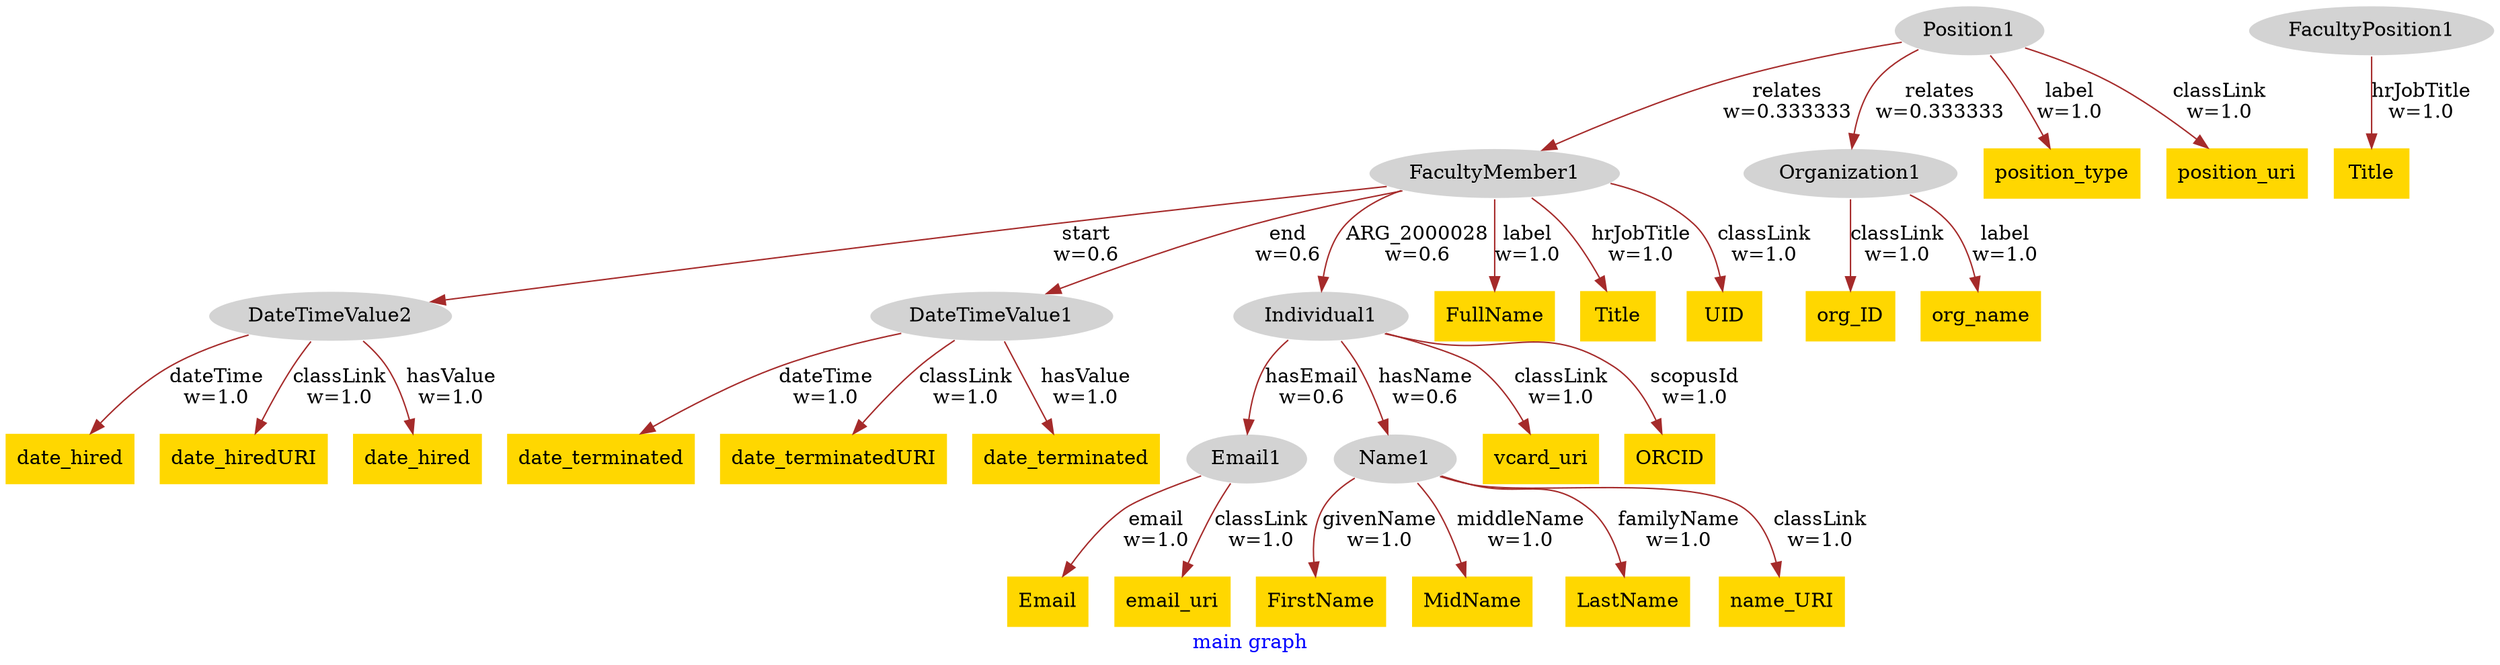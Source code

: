 digraph n0 {
fontcolor="blue"
remincross="true"
label="main graph"
n1[style="filled",color="white",fillcolor="lightgray",label="FacultyMember1"];
n2[style="filled",color="white",fillcolor="lightgray",label="DateTimeValue2"];
n3[style="filled",color="white",fillcolor="lightgray",label="DateTimeValue1"];
n4[style="filled",color="white",fillcolor="lightgray",label="Individual1"];
n5[style="filled",color="white",fillcolor="lightgray",label="Email1"];
n6[style="filled",color="white",fillcolor="lightgray",label="Name1"];
n7[shape="plaintext",style="filled",fillcolor="gold",label="FirstName"];
n8[shape="plaintext",style="filled",fillcolor="gold",label="FullName"];
n9[shape="plaintext",style="filled",fillcolor="gold",label="MidName"];
n10[shape="plaintext",style="filled",fillcolor="gold",label="LastName"];
n11[shape="plaintext",style="filled",fillcolor="gold",label="date_hired"];
n12[shape="plaintext",style="filled",fillcolor="gold",label="Email"];
n13[shape="plaintext",style="filled",fillcolor="gold",label="Title"];
n14[shape="plaintext",style="filled",fillcolor="gold",label="date_terminated"];
n15[shape="plaintext",style="filled",fillcolor="gold",label="date_hiredURI"];
n16[shape="plaintext",style="filled",fillcolor="gold",label="UID"];
n17[shape="plaintext",style="filled",fillcolor="gold",label="date_terminatedURI"];
n18[shape="plaintext",style="filled",fillcolor="gold",label="email_uri"];
n19[shape="plaintext",style="filled",fillcolor="gold",label="name_URI"];
n20[shape="plaintext",style="filled",fillcolor="gold",label="vcard_uri"];
n21[shape="plaintext",style="filled",fillcolor="gold",label="ORCID"];
n22[shape="plaintext",style="filled",fillcolor="gold",label="date_hired"];
n23[shape="plaintext",style="filled",fillcolor="gold",label="date_terminated"];
n24[style="filled",color="white",fillcolor="lightgray",label="FacultyPosition1"];
n25[shape="plaintext",style="filled",fillcolor="gold",label="Title"];
n26[style="filled",color="white",fillcolor="lightgray",label="Position1"];
n27[style="filled",color="white",fillcolor="lightgray",label="Organization1"];
n28[shape="plaintext",style="filled",fillcolor="gold",label="position_type"];
n29[shape="plaintext",style="filled",fillcolor="gold",label="org_ID"];
n30[shape="plaintext",style="filled",fillcolor="gold",label="position_uri"];
n31[shape="plaintext",style="filled",fillcolor="gold",label="org_name"];
n1 -> n2[color="brown",fontcolor="black",label="start\nw=0.6"]
n1 -> n3[color="brown",fontcolor="black",label="end\nw=0.6"]
n1 -> n4[color="brown",fontcolor="black",label="ARG_2000028\nw=0.6"]
n4 -> n5[color="brown",fontcolor="black",label="hasEmail\nw=0.6"]
n4 -> n6[color="brown",fontcolor="black",label="hasName\nw=0.6"]
n6 -> n7[color="brown",fontcolor="black",label="givenName\nw=1.0"]
n1 -> n8[color="brown",fontcolor="black",label="label\nw=1.0"]
n6 -> n9[color="brown",fontcolor="black",label="middleName\nw=1.0"]
n6 -> n10[color="brown",fontcolor="black",label="familyName\nw=1.0"]
n2 -> n11[color="brown",fontcolor="black",label="dateTime\nw=1.0"]
n5 -> n12[color="brown",fontcolor="black",label="email\nw=1.0"]
n1 -> n13[color="brown",fontcolor="black",label="hrJobTitle\nw=1.0"]
n3 -> n14[color="brown",fontcolor="black",label="dateTime\nw=1.0"]
n2 -> n15[color="brown",fontcolor="black",label="classLink\nw=1.0"]
n1 -> n16[color="brown",fontcolor="black",label="classLink\nw=1.0"]
n3 -> n17[color="brown",fontcolor="black",label="classLink\nw=1.0"]
n5 -> n18[color="brown",fontcolor="black",label="classLink\nw=1.0"]
n6 -> n19[color="brown",fontcolor="black",label="classLink\nw=1.0"]
n4 -> n20[color="brown",fontcolor="black",label="classLink\nw=1.0"]
n4 -> n21[color="brown",fontcolor="black",label="scopusId\nw=1.0"]
n2 -> n22[color="brown",fontcolor="black",label="hasValue\nw=1.0"]
n3 -> n23[color="brown",fontcolor="black",label="hasValue\nw=1.0"]
n24 -> n25[color="brown",fontcolor="black",label="hrJobTitle\nw=1.0"]
n26 -> n1[color="brown",fontcolor="black",label="relates\nw=0.333333"]
n26 -> n27[color="brown",fontcolor="black",label="relates\nw=0.333333"]
n26 -> n28[color="brown",fontcolor="black",label="label\nw=1.0"]
n27 -> n29[color="brown",fontcolor="black",label="classLink\nw=1.0"]
n26 -> n30[color="brown",fontcolor="black",label="classLink\nw=1.0"]
n27 -> n31[color="brown",fontcolor="black",label="label\nw=1.0"]
}
